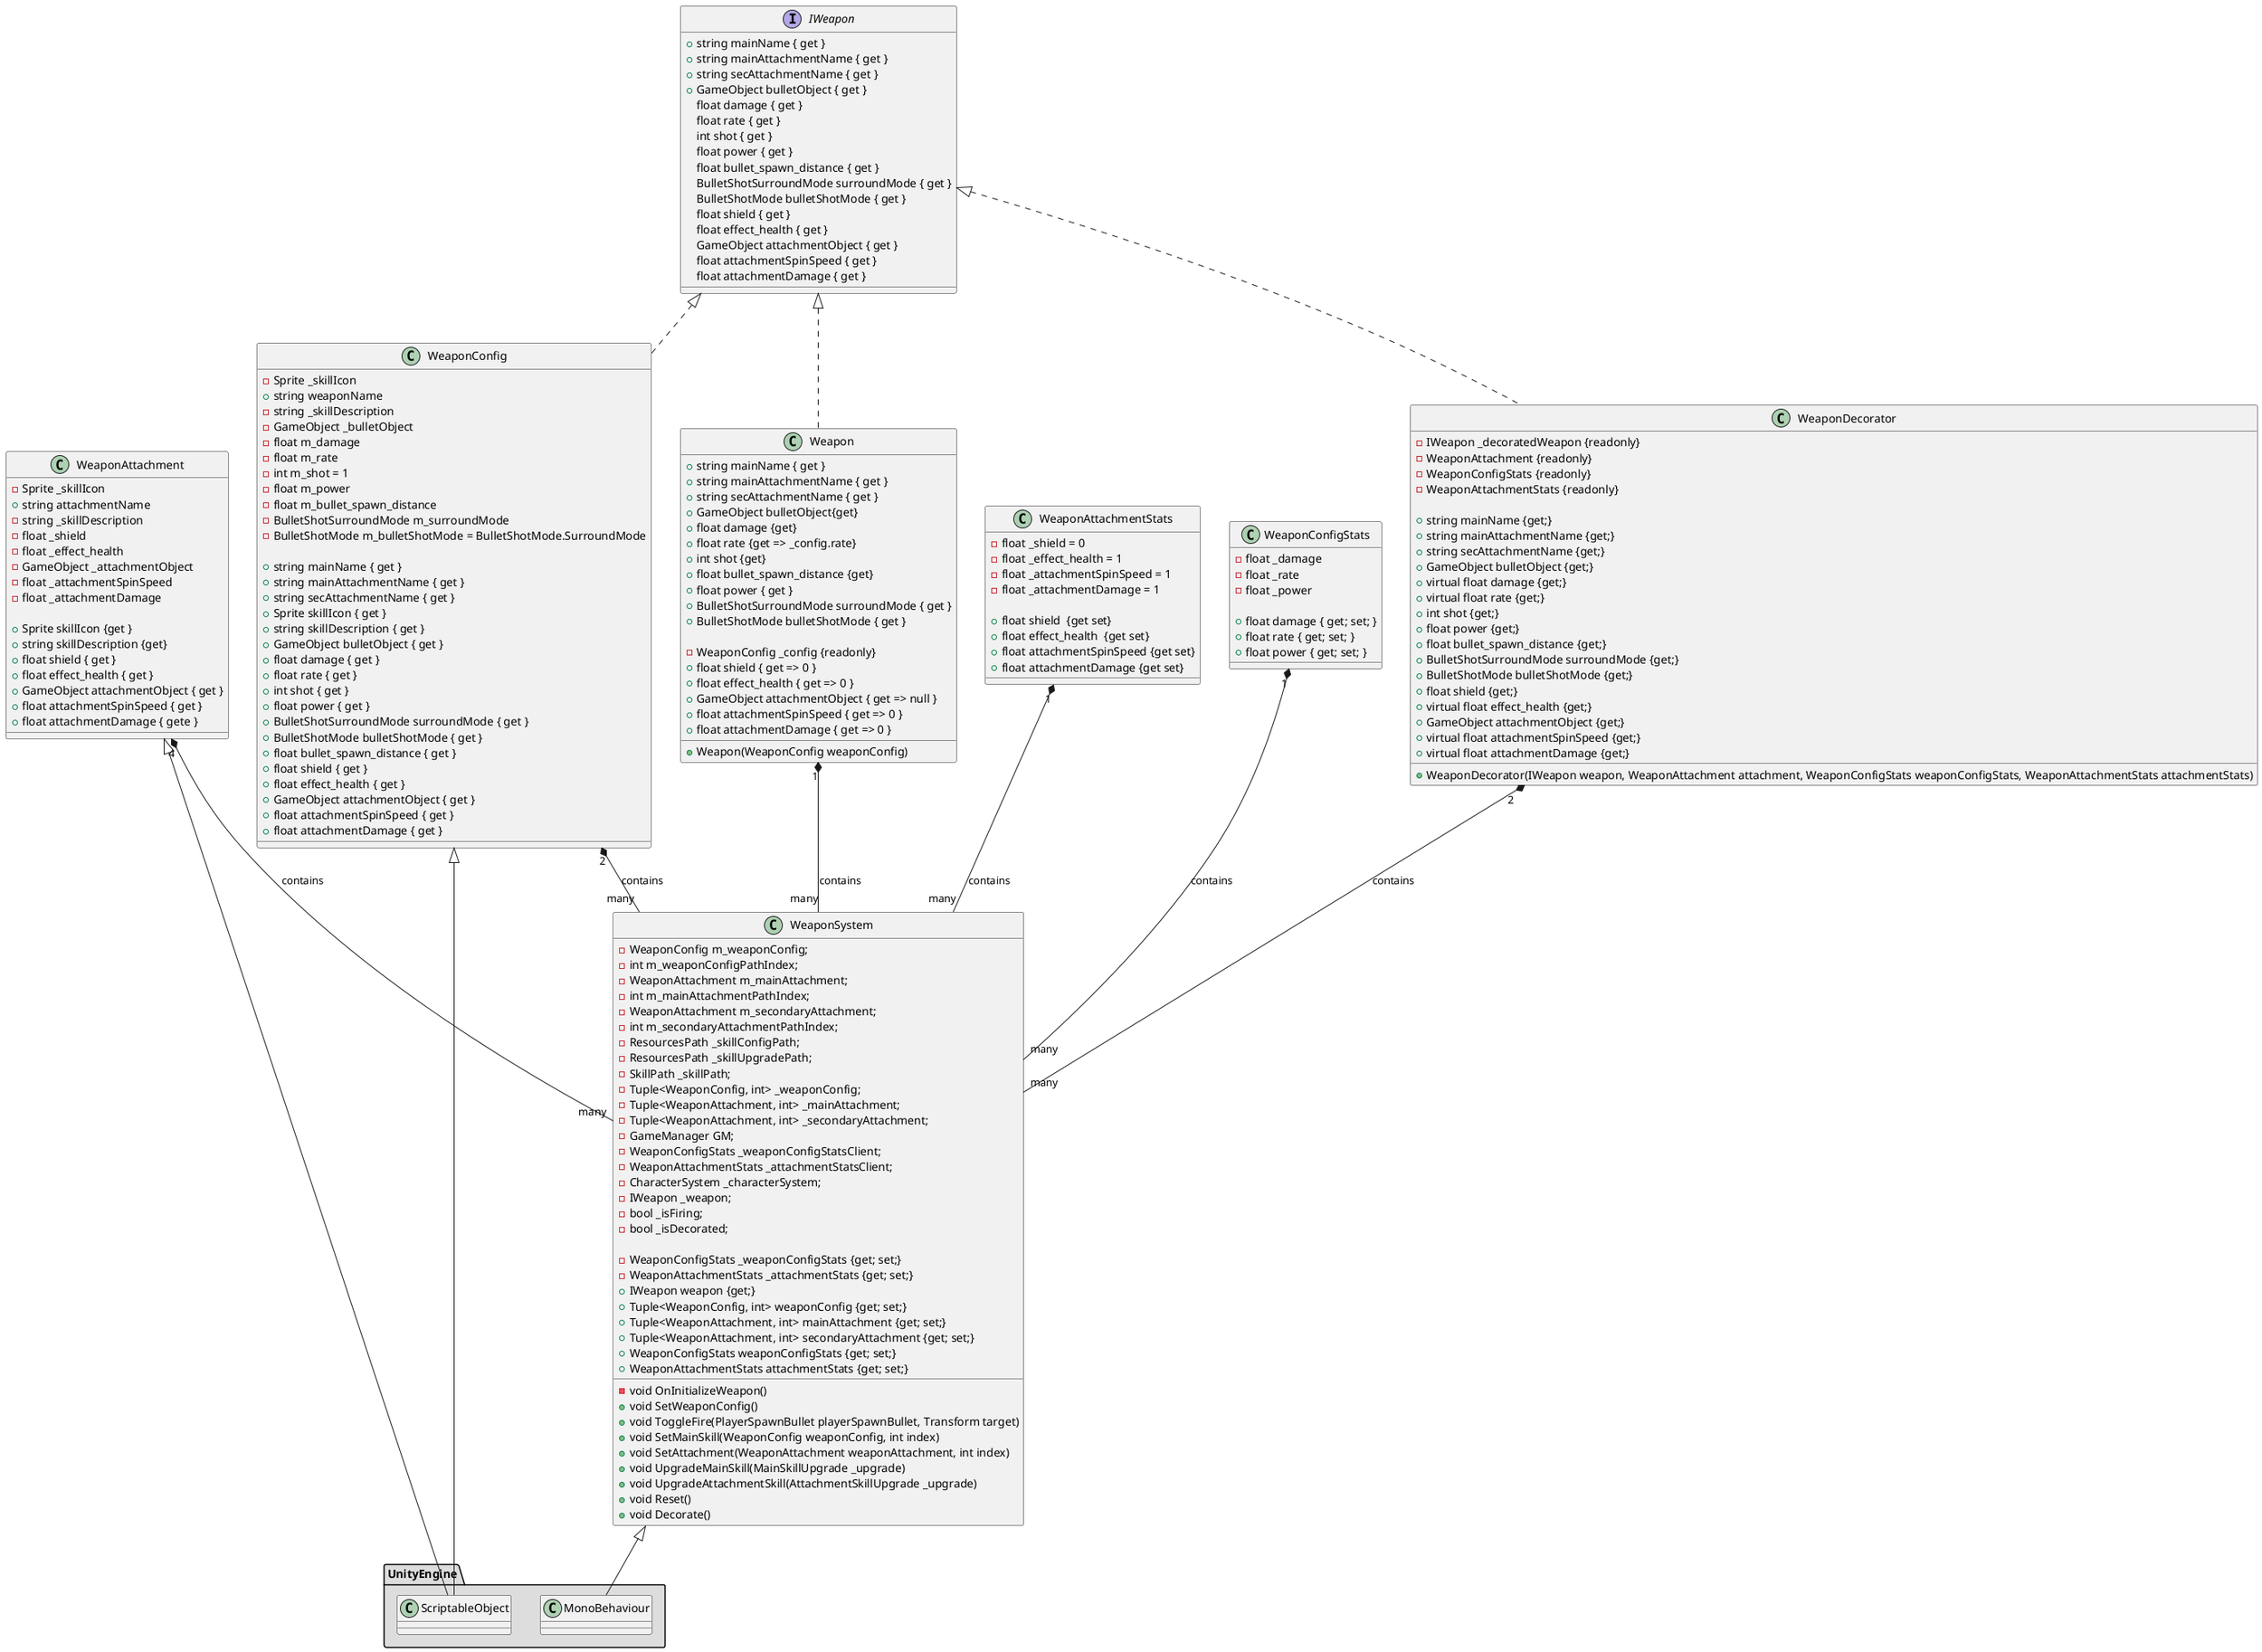 ﻿@startuml
'https://plantuml.com/class-diagram

class Weapon implements IWeapon
{
+ string mainName { get }
       + string mainAttachmentName { get }
       + string secAttachmentName { get }
       + GameObject bulletObject{get}
       + float damage {get}
       + float rate {get => _config.rate}
       + int shot {get}
       + float bullet_spawn_distance {get}
       + float power { get }
       + BulletShotSurroundMode surroundMode { get }
       + BulletShotMode bulletShotMode { get }

        - WeaponConfig _config {readonly}
       + Weapon(WeaponConfig weaponConfig)
       + float shield { get => 0 }
       + float effect_health { get => 0 }
       + GameObject attachmentObject { get => null }
       + float attachmentSpinSpeed { get => 0 }
       + float attachmentDamage { get => 0 }
}

interface IWeapon
{
+ string mainName { get }
        + string mainAttachmentName { get }
        + string secAttachmentName { get }
        + GameObject bulletObject { get }
        float damage { get }
        float rate { get }
        int shot { get }
        float power { get }
        float bullet_spawn_distance { get }
        BulletShotSurroundMode surroundMode { get }
        BulletShotMode bulletShotMode { get }
        float shield { get }
        float effect_health { get }
        GameObject attachmentObject { get }
        float attachmentSpinSpeed { get }
        float attachmentDamage { get }
}

class WeaponAttachment
{
- Sprite _skillIcon
        + string attachmentName
        - string _skillDescription
        - float _shield
        - float _effect_health
        - GameObject _attachmentObject
        - float _attachmentSpinSpeed
        - float _attachmentDamage
        
        + Sprite skillIcon {get }
        + string skillDescription {get}
        + float shield { get }
        + float effect_health { get }
        + GameObject attachmentObject { get }
        + float attachmentSpinSpeed { get }
        + float attachmentDamage { gete }
}

class WeaponAttachmentStats
{
- float _shield = 0
        - float _effect_health = 1
        - float _attachmentSpinSpeed = 1
        - float _attachmentDamage = 1
        
        + float shield  {get set}
        + float effect_health  {get set}
        + float attachmentSpinSpeed {get set}
        + float attachmentDamage {get set}
}

class WeaponConfig implements IWeapon
{
        - Sprite _skillIcon
        + string weaponName
        - string _skillDescription
        - GameObject _bulletObject
        - float m_damage
        - float m_rate
        - int m_shot = 1
        - float m_power
        - float m_bullet_spawn_distance
        - BulletShotSurroundMode m_surroundMode
        - BulletShotMode m_bulletShotMode = BulletShotMode.SurroundMode

        + string mainName { get }
        + string mainAttachmentName { get }
        + string secAttachmentName { get }
        + Sprite skillIcon { get }
        + string skillDescription { get }
        + GameObject bulletObject { get }
        + float damage { get }
        + float rate { get }
        + int shot { get }
        + float power { get }
        + BulletShotSurroundMode surroundMode { get }
        + BulletShotMode bulletShotMode { get }
        + float bullet_spawn_distance { get }
        + float shield { get }
        + float effect_health { get }
        + GameObject attachmentObject { get }
        + float attachmentSpinSpeed { get }
        + float attachmentDamage { get }
}

class WeaponConfigStats
{
- float _damage
        - float _rate
        - float _power 

        + float damage { get; set; }
        + float rate { get; set; }
        + float power { get; set; }
}

class WeaponDecorator implements IWeapon
{
- IWeapon _decoratedWeapon {readonly}
        - WeaponAttachment {readonly}
        - WeaponConfigStats {readonly}
        - WeaponAttachmentStats {readonly}

        + string mainName {get;}
        + string mainAttachmentName {get;}
        + string secAttachmentName {get;}
        + GameObject bulletObject {get;}
        + virtual float damage {get;}
        + virtual float rate {get;}
        + int shot {get;}
        + float power {get;}
        + float bullet_spawn_distance {get;}
        + BulletShotSurroundMode surroundMode {get;}
        + BulletShotMode bulletShotMode {get;}
        + float shield {get;}
        + virtual float effect_health {get;}
        + GameObject attachmentObject {get;}
        + virtual float attachmentSpinSpeed {get;}
        + virtual float attachmentDamage {get;}
        
        + WeaponDecorator(IWeapon weapon, WeaponAttachment attachment, WeaponConfigStats weaponConfigStats, WeaponAttachmentStats attachmentStats)
}

WeaponConfig "2" *-- "many" WeaponSystem : contains
WeaponAttachment "4" *-- "many" WeaponSystem : contains
WeaponConfigStats "1" *-- "many" WeaponSystem : contains
WeaponAttachmentStats "1" *-- "many" WeaponSystem : contains
WeaponDecorator "2" *-- "many" WeaponSystem : contains
Weapon "1" *-- "many" WeaponSystem : contains

class WeaponSystem
{
 - WeaponConfig m_weaponConfig;
         - int m_weaponConfigPathIndex;
         - WeaponAttachment m_mainAttachment;
         - int m_mainAttachmentPathIndex;
         - WeaponAttachment m_secondaryAttachment;
         - int m_secondaryAttachmentPathIndex;
         - ResourcesPath _skillConfigPath;
         - ResourcesPath _skillUpgradePath;
        - SkillPath _skillPath;
        - Tuple<WeaponConfig, int> _weaponConfig;
        - Tuple<WeaponAttachment, int> _mainAttachment;
        - Tuple<WeaponAttachment, int> _secondaryAttachment;
        - GameManager GM;
        - WeaponConfigStats _weaponConfigStatsClient;
        - WeaponAttachmentStats _attachmentStatsClient;
        - CharacterSystem _characterSystem;
        - IWeapon _weapon;
        - bool _isFiring;
        - bool _isDecorated;

        - WeaponConfigStats _weaponConfigStats {get; set;}
        - WeaponAttachmentStats _attachmentStats {get; set;}
        + IWeapon weapon {get;}
        + Tuple<WeaponConfig, int> weaponConfig {get; set;}
        + Tuple<WeaponAttachment, int> mainAttachment {get; set;}
        + Tuple<WeaponAttachment, int> secondaryAttachment {get; set;}
        + WeaponConfigStats weaponConfigStats {get; set;}
        + WeaponAttachmentStats attachmentStats {get; set;}
        
        - void OnInitializeWeapon()
        + void SetWeaponConfig()
        + void ToggleFire(PlayerSpawnBullet playerSpawnBullet, Transform target)
        + void SetMainSkill(WeaponConfig weaponConfig, int index)
        + void SetAttachment(WeaponAttachment weaponAttachment, int index)
        + void UpgradeMainSkill(MainSkillUpgrade _upgrade)
        + void UpgradeAttachmentSkill(AttachmentSkillUpgrade _upgrade)
        + void Reset()
        + void Decorate()
}

namespace UnityEngine #DDDDDD {
    .WeaponAttachment <|-- ScriptableObject
    .WeaponConfig <|-- ScriptableObject
    .WeaponSystem <|-- MonoBehaviour
}

@enduml